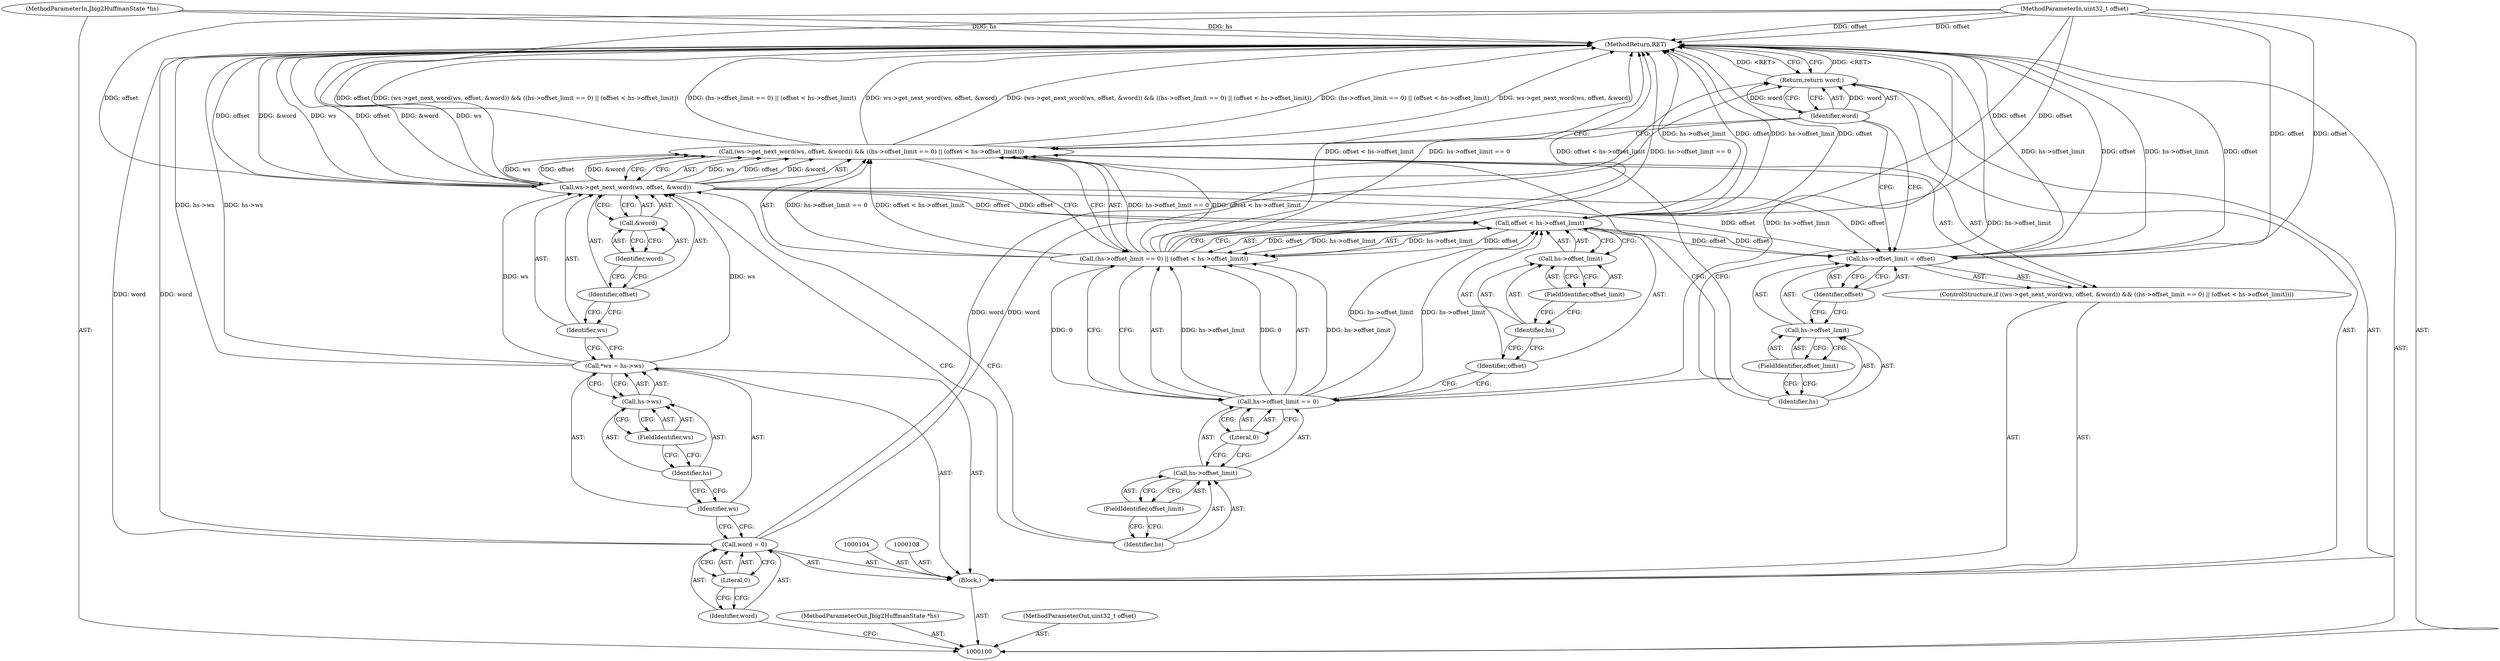 digraph "0_ghostscript_e698d5c11d27212aa1098bc5b1673a3378563092_2" {
"1000139" [label="(MethodReturn,RET)"];
"1000101" [label="(MethodParameterIn,Jbig2HuffmanState *hs)"];
"1000186" [label="(MethodParameterOut,Jbig2HuffmanState *hs)"];
"1000102" [label="(MethodParameterIn,uint32_t offset)"];
"1000187" [label="(MethodParameterOut,uint32_t offset)"];
"1000103" [label="(Block,)"];
"1000105" [label="(Call,word = 0)"];
"1000106" [label="(Identifier,word)"];
"1000107" [label="(Literal,0)"];
"1000109" [label="(Call,*ws = hs->ws)"];
"1000110" [label="(Identifier,ws)"];
"1000111" [label="(Call,hs->ws)"];
"1000112" [label="(Identifier,hs)"];
"1000113" [label="(FieldIdentifier,ws)"];
"1000117" [label="(Identifier,ws)"];
"1000118" [label="(Identifier,offset)"];
"1000119" [label="(Call,&word)"];
"1000114" [label="(ControlStructure,if ((ws->get_next_word(ws, offset, &word)) && ((hs->offset_limit == 0) || (offset < hs->offset_limit))))"];
"1000120" [label="(Identifier,word)"];
"1000121" [label="(Call,(hs->offset_limit == 0) || (offset < hs->offset_limit))"];
"1000122" [label="(Call,hs->offset_limit == 0)"];
"1000123" [label="(Call,hs->offset_limit)"];
"1000124" [label="(Identifier,hs)"];
"1000125" [label="(FieldIdentifier,offset_limit)"];
"1000126" [label="(Literal,0)"];
"1000127" [label="(Call,offset < hs->offset_limit)"];
"1000128" [label="(Identifier,offset)"];
"1000115" [label="(Call,(ws->get_next_word(ws, offset, &word)) && ((hs->offset_limit == 0) || (offset < hs->offset_limit)))"];
"1000129" [label="(Call,hs->offset_limit)"];
"1000130" [label="(Identifier,hs)"];
"1000116" [label="(Call,ws->get_next_word(ws, offset, &word))"];
"1000131" [label="(FieldIdentifier,offset_limit)"];
"1000135" [label="(FieldIdentifier,offset_limit)"];
"1000136" [label="(Identifier,offset)"];
"1000132" [label="(Call,hs->offset_limit = offset)"];
"1000133" [label="(Call,hs->offset_limit)"];
"1000134" [label="(Identifier,hs)"];
"1000138" [label="(Identifier,word)"];
"1000137" [label="(Return,return word;)"];
"1000139" -> "1000100"  [label="AST: "];
"1000139" -> "1000137"  [label="CFG: "];
"1000116" -> "1000139"  [label="DDG: ws"];
"1000116" -> "1000139"  [label="DDG: offset"];
"1000116" -> "1000139"  [label="DDG: &word"];
"1000127" -> "1000139"  [label="DDG: hs->offset_limit"];
"1000127" -> "1000139"  [label="DDG: offset"];
"1000121" -> "1000139"  [label="DDG: offset < hs->offset_limit"];
"1000121" -> "1000139"  [label="DDG: hs->offset_limit == 0"];
"1000101" -> "1000139"  [label="DDG: hs"];
"1000122" -> "1000139"  [label="DDG: hs->offset_limit"];
"1000115" -> "1000139"  [label="DDG: (ws->get_next_word(ws, offset, &word)) && ((hs->offset_limit == 0) || (offset < hs->offset_limit))"];
"1000115" -> "1000139"  [label="DDG: (hs->offset_limit == 0) || (offset < hs->offset_limit)"];
"1000115" -> "1000139"  [label="DDG: ws->get_next_word(ws, offset, &word)"];
"1000132" -> "1000139"  [label="DDG: hs->offset_limit"];
"1000132" -> "1000139"  [label="DDG: offset"];
"1000102" -> "1000139"  [label="DDG: offset"];
"1000109" -> "1000139"  [label="DDG: hs->ws"];
"1000105" -> "1000139"  [label="DDG: word"];
"1000137" -> "1000139"  [label="DDG: <RET>"];
"1000101" -> "1000100"  [label="AST: "];
"1000101" -> "1000139"  [label="DDG: hs"];
"1000186" -> "1000100"  [label="AST: "];
"1000102" -> "1000100"  [label="AST: "];
"1000102" -> "1000139"  [label="DDG: offset"];
"1000102" -> "1000116"  [label="DDG: offset"];
"1000102" -> "1000127"  [label="DDG: offset"];
"1000102" -> "1000132"  [label="DDG: offset"];
"1000187" -> "1000100"  [label="AST: "];
"1000103" -> "1000100"  [label="AST: "];
"1000104" -> "1000103"  [label="AST: "];
"1000105" -> "1000103"  [label="AST: "];
"1000108" -> "1000103"  [label="AST: "];
"1000109" -> "1000103"  [label="AST: "];
"1000114" -> "1000103"  [label="AST: "];
"1000137" -> "1000103"  [label="AST: "];
"1000105" -> "1000103"  [label="AST: "];
"1000105" -> "1000107"  [label="CFG: "];
"1000106" -> "1000105"  [label="AST: "];
"1000107" -> "1000105"  [label="AST: "];
"1000110" -> "1000105"  [label="CFG: "];
"1000105" -> "1000139"  [label="DDG: word"];
"1000105" -> "1000137"  [label="DDG: word"];
"1000106" -> "1000105"  [label="AST: "];
"1000106" -> "1000100"  [label="CFG: "];
"1000107" -> "1000106"  [label="CFG: "];
"1000107" -> "1000105"  [label="AST: "];
"1000107" -> "1000106"  [label="CFG: "];
"1000105" -> "1000107"  [label="CFG: "];
"1000109" -> "1000103"  [label="AST: "];
"1000109" -> "1000111"  [label="CFG: "];
"1000110" -> "1000109"  [label="AST: "];
"1000111" -> "1000109"  [label="AST: "];
"1000117" -> "1000109"  [label="CFG: "];
"1000109" -> "1000139"  [label="DDG: hs->ws"];
"1000109" -> "1000116"  [label="DDG: ws"];
"1000110" -> "1000109"  [label="AST: "];
"1000110" -> "1000105"  [label="CFG: "];
"1000112" -> "1000110"  [label="CFG: "];
"1000111" -> "1000109"  [label="AST: "];
"1000111" -> "1000113"  [label="CFG: "];
"1000112" -> "1000111"  [label="AST: "];
"1000113" -> "1000111"  [label="AST: "];
"1000109" -> "1000111"  [label="CFG: "];
"1000112" -> "1000111"  [label="AST: "];
"1000112" -> "1000110"  [label="CFG: "];
"1000113" -> "1000112"  [label="CFG: "];
"1000113" -> "1000111"  [label="AST: "];
"1000113" -> "1000112"  [label="CFG: "];
"1000111" -> "1000113"  [label="CFG: "];
"1000117" -> "1000116"  [label="AST: "];
"1000117" -> "1000109"  [label="CFG: "];
"1000118" -> "1000117"  [label="CFG: "];
"1000118" -> "1000116"  [label="AST: "];
"1000118" -> "1000117"  [label="CFG: "];
"1000120" -> "1000118"  [label="CFG: "];
"1000119" -> "1000116"  [label="AST: "];
"1000119" -> "1000120"  [label="CFG: "];
"1000120" -> "1000119"  [label="AST: "];
"1000116" -> "1000119"  [label="CFG: "];
"1000114" -> "1000103"  [label="AST: "];
"1000115" -> "1000114"  [label="AST: "];
"1000132" -> "1000114"  [label="AST: "];
"1000120" -> "1000119"  [label="AST: "];
"1000120" -> "1000118"  [label="CFG: "];
"1000119" -> "1000120"  [label="CFG: "];
"1000121" -> "1000115"  [label="AST: "];
"1000121" -> "1000122"  [label="CFG: "];
"1000121" -> "1000127"  [label="CFG: "];
"1000122" -> "1000121"  [label="AST: "];
"1000127" -> "1000121"  [label="AST: "];
"1000115" -> "1000121"  [label="CFG: "];
"1000121" -> "1000139"  [label="DDG: offset < hs->offset_limit"];
"1000121" -> "1000139"  [label="DDG: hs->offset_limit == 0"];
"1000121" -> "1000115"  [label="DDG: hs->offset_limit == 0"];
"1000121" -> "1000115"  [label="DDG: offset < hs->offset_limit"];
"1000122" -> "1000121"  [label="DDG: hs->offset_limit"];
"1000122" -> "1000121"  [label="DDG: 0"];
"1000127" -> "1000121"  [label="DDG: offset"];
"1000127" -> "1000121"  [label="DDG: hs->offset_limit"];
"1000122" -> "1000121"  [label="AST: "];
"1000122" -> "1000126"  [label="CFG: "];
"1000123" -> "1000122"  [label="AST: "];
"1000126" -> "1000122"  [label="AST: "];
"1000128" -> "1000122"  [label="CFG: "];
"1000121" -> "1000122"  [label="CFG: "];
"1000122" -> "1000139"  [label="DDG: hs->offset_limit"];
"1000122" -> "1000121"  [label="DDG: hs->offset_limit"];
"1000122" -> "1000121"  [label="DDG: 0"];
"1000122" -> "1000127"  [label="DDG: hs->offset_limit"];
"1000123" -> "1000122"  [label="AST: "];
"1000123" -> "1000125"  [label="CFG: "];
"1000124" -> "1000123"  [label="AST: "];
"1000125" -> "1000123"  [label="AST: "];
"1000126" -> "1000123"  [label="CFG: "];
"1000124" -> "1000123"  [label="AST: "];
"1000124" -> "1000116"  [label="CFG: "];
"1000125" -> "1000124"  [label="CFG: "];
"1000125" -> "1000123"  [label="AST: "];
"1000125" -> "1000124"  [label="CFG: "];
"1000123" -> "1000125"  [label="CFG: "];
"1000126" -> "1000122"  [label="AST: "];
"1000126" -> "1000123"  [label="CFG: "];
"1000122" -> "1000126"  [label="CFG: "];
"1000127" -> "1000121"  [label="AST: "];
"1000127" -> "1000129"  [label="CFG: "];
"1000128" -> "1000127"  [label="AST: "];
"1000129" -> "1000127"  [label="AST: "];
"1000121" -> "1000127"  [label="CFG: "];
"1000127" -> "1000139"  [label="DDG: hs->offset_limit"];
"1000127" -> "1000139"  [label="DDG: offset"];
"1000127" -> "1000121"  [label="DDG: offset"];
"1000127" -> "1000121"  [label="DDG: hs->offset_limit"];
"1000116" -> "1000127"  [label="DDG: offset"];
"1000102" -> "1000127"  [label="DDG: offset"];
"1000122" -> "1000127"  [label="DDG: hs->offset_limit"];
"1000127" -> "1000132"  [label="DDG: offset"];
"1000128" -> "1000127"  [label="AST: "];
"1000128" -> "1000122"  [label="CFG: "];
"1000130" -> "1000128"  [label="CFG: "];
"1000115" -> "1000114"  [label="AST: "];
"1000115" -> "1000116"  [label="CFG: "];
"1000115" -> "1000121"  [label="CFG: "];
"1000116" -> "1000115"  [label="AST: "];
"1000121" -> "1000115"  [label="AST: "];
"1000134" -> "1000115"  [label="CFG: "];
"1000138" -> "1000115"  [label="CFG: "];
"1000115" -> "1000139"  [label="DDG: (ws->get_next_word(ws, offset, &word)) && ((hs->offset_limit == 0) || (offset < hs->offset_limit))"];
"1000115" -> "1000139"  [label="DDG: (hs->offset_limit == 0) || (offset < hs->offset_limit)"];
"1000115" -> "1000139"  [label="DDG: ws->get_next_word(ws, offset, &word)"];
"1000116" -> "1000115"  [label="DDG: ws"];
"1000116" -> "1000115"  [label="DDG: offset"];
"1000116" -> "1000115"  [label="DDG: &word"];
"1000121" -> "1000115"  [label="DDG: hs->offset_limit == 0"];
"1000121" -> "1000115"  [label="DDG: offset < hs->offset_limit"];
"1000129" -> "1000127"  [label="AST: "];
"1000129" -> "1000131"  [label="CFG: "];
"1000130" -> "1000129"  [label="AST: "];
"1000131" -> "1000129"  [label="AST: "];
"1000127" -> "1000129"  [label="CFG: "];
"1000130" -> "1000129"  [label="AST: "];
"1000130" -> "1000128"  [label="CFG: "];
"1000131" -> "1000130"  [label="CFG: "];
"1000116" -> "1000115"  [label="AST: "];
"1000116" -> "1000119"  [label="CFG: "];
"1000117" -> "1000116"  [label="AST: "];
"1000118" -> "1000116"  [label="AST: "];
"1000119" -> "1000116"  [label="AST: "];
"1000124" -> "1000116"  [label="CFG: "];
"1000115" -> "1000116"  [label="CFG: "];
"1000116" -> "1000139"  [label="DDG: ws"];
"1000116" -> "1000139"  [label="DDG: offset"];
"1000116" -> "1000139"  [label="DDG: &word"];
"1000116" -> "1000115"  [label="DDG: ws"];
"1000116" -> "1000115"  [label="DDG: offset"];
"1000116" -> "1000115"  [label="DDG: &word"];
"1000109" -> "1000116"  [label="DDG: ws"];
"1000102" -> "1000116"  [label="DDG: offset"];
"1000116" -> "1000127"  [label="DDG: offset"];
"1000116" -> "1000132"  [label="DDG: offset"];
"1000131" -> "1000129"  [label="AST: "];
"1000131" -> "1000130"  [label="CFG: "];
"1000129" -> "1000131"  [label="CFG: "];
"1000135" -> "1000133"  [label="AST: "];
"1000135" -> "1000134"  [label="CFG: "];
"1000133" -> "1000135"  [label="CFG: "];
"1000136" -> "1000132"  [label="AST: "];
"1000136" -> "1000133"  [label="CFG: "];
"1000132" -> "1000136"  [label="CFG: "];
"1000132" -> "1000114"  [label="AST: "];
"1000132" -> "1000136"  [label="CFG: "];
"1000133" -> "1000132"  [label="AST: "];
"1000136" -> "1000132"  [label="AST: "];
"1000138" -> "1000132"  [label="CFG: "];
"1000132" -> "1000139"  [label="DDG: hs->offset_limit"];
"1000132" -> "1000139"  [label="DDG: offset"];
"1000116" -> "1000132"  [label="DDG: offset"];
"1000127" -> "1000132"  [label="DDG: offset"];
"1000102" -> "1000132"  [label="DDG: offset"];
"1000133" -> "1000132"  [label="AST: "];
"1000133" -> "1000135"  [label="CFG: "];
"1000134" -> "1000133"  [label="AST: "];
"1000135" -> "1000133"  [label="AST: "];
"1000136" -> "1000133"  [label="CFG: "];
"1000134" -> "1000133"  [label="AST: "];
"1000134" -> "1000115"  [label="CFG: "];
"1000135" -> "1000134"  [label="CFG: "];
"1000138" -> "1000137"  [label="AST: "];
"1000138" -> "1000132"  [label="CFG: "];
"1000138" -> "1000115"  [label="CFG: "];
"1000137" -> "1000138"  [label="CFG: "];
"1000138" -> "1000137"  [label="DDG: word"];
"1000137" -> "1000103"  [label="AST: "];
"1000137" -> "1000138"  [label="CFG: "];
"1000138" -> "1000137"  [label="AST: "];
"1000139" -> "1000137"  [label="CFG: "];
"1000137" -> "1000139"  [label="DDG: <RET>"];
"1000138" -> "1000137"  [label="DDG: word"];
"1000105" -> "1000137"  [label="DDG: word"];
}
